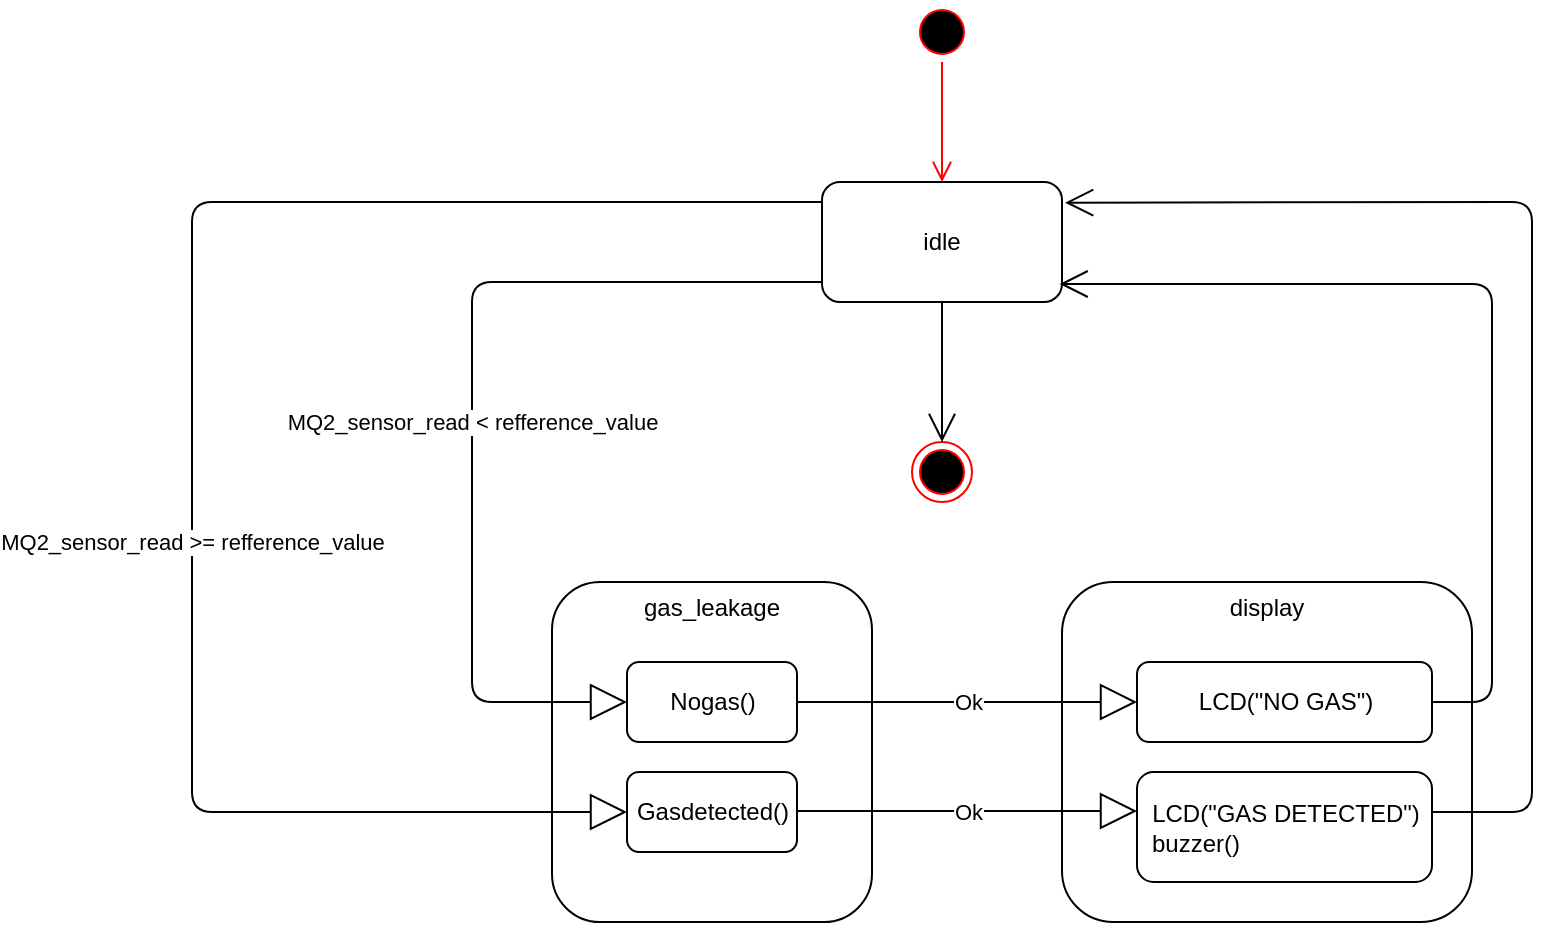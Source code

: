 <mxfile version="14.6.13" type="device"><diagram id="o7qiUOR2m0M9kcs4QLLI" name="Page-1"><mxGraphModel dx="2753" dy="487" grid="1" gridSize="10" guides="1" tooltips="1" connect="1" arrows="1" fold="1" page="1" pageScale="1" pageWidth="850" pageHeight="1100" math="0" shadow="0"><root><mxCell id="0"/><mxCell id="1" parent="0"/><mxCell id="m8oK7W3Lowtly-Bycqd3-1" value="" style="ellipse;html=1;shape=startState;fillColor=#000000;strokeColor=#ff0000;" parent="1" vertex="1"><mxGeometry x="-1220" y="130" width="30" height="30" as="geometry"/></mxCell><mxCell id="m8oK7W3Lowtly-Bycqd3-2" value="" style="edgeStyle=orthogonalEdgeStyle;html=1;verticalAlign=bottom;endArrow=open;endSize=8;strokeColor=#ff0000;" parent="1" source="m8oK7W3Lowtly-Bycqd3-1" edge="1"><mxGeometry relative="1" as="geometry"><mxPoint x="-1205" y="220" as="targetPoint"/></mxGeometry></mxCell><mxCell id="m8oK7W3Lowtly-Bycqd3-8" value="" style="ellipse;html=1;shape=endState;fillColor=#000000;strokeColor=#ff0000;" parent="1" vertex="1"><mxGeometry x="-1220" y="350" width="30" height="30" as="geometry"/></mxCell><mxCell id="m8oK7W3Lowtly-Bycqd3-33" value="idle" style="rounded=1;whiteSpace=wrap;html=1;" parent="1" vertex="1"><mxGeometry x="-1265" y="220" width="120" height="60" as="geometry"/></mxCell><mxCell id="m8oK7W3Lowtly-Bycqd3-39" value="gas_leakage&lt;br&gt;&lt;br&gt;&lt;br&gt;&lt;br&gt;&lt;br&gt;&lt;br&gt;&lt;br&gt;&lt;br&gt;&lt;br&gt;&lt;br&gt;&amp;nbsp;" style="rounded=1;whiteSpace=wrap;html=1;" parent="1" vertex="1"><mxGeometry x="-1400" y="420" width="160" height="170" as="geometry"/></mxCell><mxCell id="m8oK7W3Lowtly-Bycqd3-40" value="Nogas()" style="rounded=1;whiteSpace=wrap;html=1;" parent="1" vertex="1"><mxGeometry x="-1362.5" y="460" width="85" height="40" as="geometry"/></mxCell><mxCell id="m8oK7W3Lowtly-Bycqd3-41" value="Gasdetected()" style="rounded=1;whiteSpace=wrap;html=1;" parent="1" vertex="1"><mxGeometry x="-1362.5" y="515" width="85" height="40" as="geometry"/></mxCell><mxCell id="m8oK7W3Lowtly-Bycqd3-38" value="MQ2_sensor_read &amp;lt; refference_value" style="endArrow=block;endSize=16;endFill=0;html=1;entryX=0;entryY=0.5;entryDx=0;entryDy=0;" parent="1" edge="1" target="m8oK7W3Lowtly-Bycqd3-40"><mxGeometry x="0.059" width="160" relative="1" as="geometry"><mxPoint x="-1265" y="270" as="sourcePoint"/><mxPoint x="-1240" y="430" as="targetPoint"/><Array as="points"><mxPoint x="-1440" y="270"/><mxPoint x="-1440" y="480"/></Array><mxPoint as="offset"/></mxGeometry></mxCell><mxCell id="m8oK7W3Lowtly-Bycqd3-46" value="MQ2_sensor_read &amp;gt;= refference_value" style="endArrow=block;endSize=16;endFill=0;html=1;entryX=0;entryY=0.5;entryDx=0;entryDy=0;" parent="1" target="m8oK7W3Lowtly-Bycqd3-41" edge="1"><mxGeometry x="0.158" width="160" relative="1" as="geometry"><mxPoint x="-1265" y="230" as="sourcePoint"/><mxPoint x="-1237.5" y="390" as="targetPoint"/><Array as="points"><mxPoint x="-1580" y="230"/><mxPoint x="-1580" y="535"/></Array><mxPoint as="offset"/></mxGeometry></mxCell><mxCell id="BOpA63uApG0rv2J5uafG-2" value="display&lt;br&gt;&lt;br&gt;&lt;br&gt;&lt;br&gt;&lt;br&gt;&lt;br&gt;&lt;br&gt;&lt;br&gt;&lt;br&gt;&lt;br&gt;&amp;nbsp;" style="rounded=1;whiteSpace=wrap;html=1;" vertex="1" parent="1"><mxGeometry x="-1145" y="420" width="205" height="170" as="geometry"/></mxCell><mxCell id="BOpA63uApG0rv2J5uafG-3" value="LCD(&quot;NO GAS&quot;)" style="rounded=1;whiteSpace=wrap;html=1;" vertex="1" parent="1"><mxGeometry x="-1107.5" y="460" width="147.5" height="40" as="geometry"/></mxCell><mxCell id="BOpA63uApG0rv2J5uafG-4" value="LCD(&quot;GAS DETECTED&quot;)&lt;br&gt;buzzer()&amp;nbsp; &amp;nbsp; &amp;nbsp; &amp;nbsp; &amp;nbsp; &amp;nbsp; &amp;nbsp; &amp;nbsp; &amp;nbsp; &amp;nbsp; &amp;nbsp; &amp;nbsp; &amp;nbsp; &amp;nbsp;" style="rounded=1;whiteSpace=wrap;html=1;" vertex="1" parent="1"><mxGeometry x="-1107.5" y="515" width="147.5" height="55" as="geometry"/></mxCell><mxCell id="BOpA63uApG0rv2J5uafG-5" value="Ok" style="endArrow=block;endSize=16;endFill=0;html=1;exitX=1;exitY=0.5;exitDx=0;exitDy=0;entryX=0;entryY=0.5;entryDx=0;entryDy=0;" edge="1" parent="1" source="m8oK7W3Lowtly-Bycqd3-40" target="BOpA63uApG0rv2J5uafG-3"><mxGeometry width="160" relative="1" as="geometry"><mxPoint x="-1270" y="350" as="sourcePoint"/><mxPoint x="-1110" y="350" as="targetPoint"/></mxGeometry></mxCell><mxCell id="BOpA63uApG0rv2J5uafG-7" value="Ok" style="endArrow=block;endSize=16;endFill=0;html=1;exitX=1;exitY=0.5;exitDx=0;exitDy=0;entryX=0;entryY=0.5;entryDx=0;entryDy=0;" edge="1" parent="1"><mxGeometry width="160" relative="1" as="geometry"><mxPoint x="-1277.5" y="534.5" as="sourcePoint"/><mxPoint x="-1107.5" y="534.5" as="targetPoint"/></mxGeometry></mxCell><mxCell id="BOpA63uApG0rv2J5uafG-8" value="" style="endArrow=open;endFill=1;endSize=12;html=1;exitX=0.5;exitY=1;exitDx=0;exitDy=0;entryX=0.5;entryY=0;entryDx=0;entryDy=0;" edge="1" parent="1" source="m8oK7W3Lowtly-Bycqd3-33" target="m8oK7W3Lowtly-Bycqd3-8"><mxGeometry width="160" relative="1" as="geometry"><mxPoint x="-1270" y="350" as="sourcePoint"/><mxPoint x="-1110" y="350" as="targetPoint"/></mxGeometry></mxCell><mxCell id="BOpA63uApG0rv2J5uafG-9" value="" style="endArrow=open;endFill=1;endSize=12;html=1;entryX=0.99;entryY=0.85;entryDx=0;entryDy=0;entryPerimeter=0;" edge="1" parent="1" target="m8oK7W3Lowtly-Bycqd3-33"><mxGeometry width="160" relative="1" as="geometry"><mxPoint x="-960" y="480" as="sourcePoint"/><mxPoint x="-1140" y="270" as="targetPoint"/><Array as="points"><mxPoint x="-930" y="480"/><mxPoint x="-930" y="271"/></Array></mxGeometry></mxCell><mxCell id="BOpA63uApG0rv2J5uafG-10" value="" style="endArrow=open;endFill=1;endSize=12;html=1;entryX=1.013;entryY=0.172;entryDx=0;entryDy=0;entryPerimeter=0;" edge="1" parent="1" target="m8oK7W3Lowtly-Bycqd3-33"><mxGeometry width="160" relative="1" as="geometry"><mxPoint x="-960" y="535" as="sourcePoint"/><mxPoint x="-1140" y="230" as="targetPoint"/><Array as="points"><mxPoint x="-910" y="535"/><mxPoint x="-910" y="230"/></Array></mxGeometry></mxCell></root></mxGraphModel></diagram></mxfile>